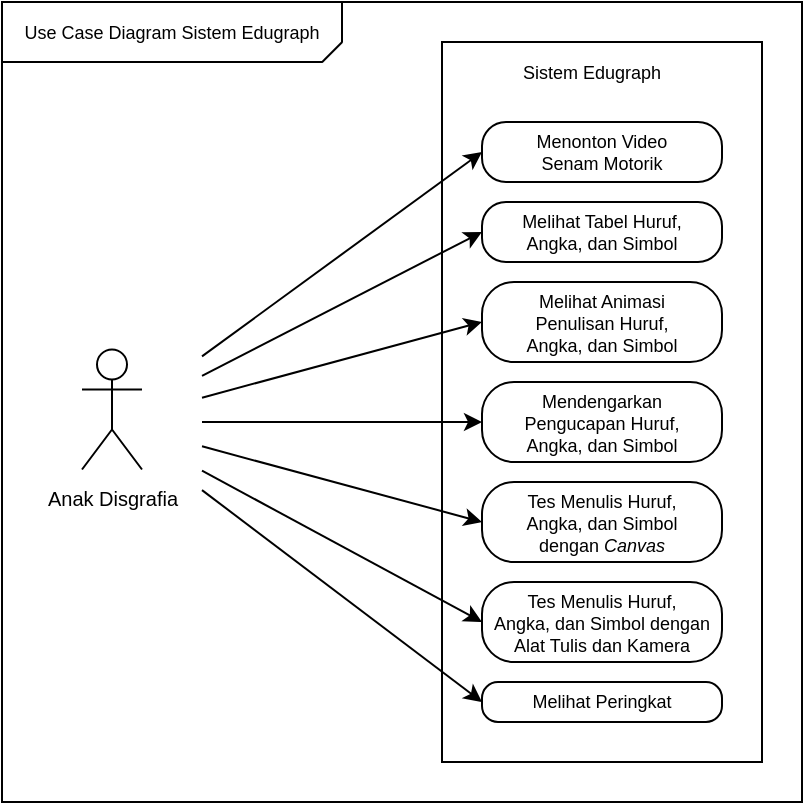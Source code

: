 <mxfile version="14.7.10" type="github">
  <diagram id="ta-FsTBGYXVgx4njKU8u" name="Page-1">
    <mxGraphModel dx="786" dy="546" grid="1" gridSize="10" guides="1" tooltips="1" connect="1" arrows="1" fold="1" page="1" pageScale="1" pageWidth="1600" pageHeight="1600" math="0" shadow="0">
      <root>
        <mxCell id="0" />
        <mxCell id="1" parent="0" />
        <mxCell id="51v0FWRaoKsFfajjQMwI-38" value="" style="html=1;fillColor=none;" parent="1" vertex="1">
          <mxGeometry x="340" y="100" width="400" height="400" as="geometry" />
        </mxCell>
        <mxCell id="51v0FWRaoKsFfajjQMwI-7" value="" style="html=1;fillColor=none;" parent="1" vertex="1">
          <mxGeometry x="560" y="120" width="160" height="360" as="geometry" />
        </mxCell>
        <mxCell id="51v0FWRaoKsFfajjQMwI-27" value="Sistem Edugraph" style="text;align=center;fontStyle=0;verticalAlign=middle;spacingLeft=3;spacingRight=3;strokeColor=none;rotatable=0;points=[[0,0.5],[1,0.5]];portConstraint=eastwest;fontSize=9;fillColor=none;" parent="1" vertex="1">
          <mxGeometry x="580" y="130" width="110" height="10" as="geometry" />
        </mxCell>
        <mxCell id="51v0FWRaoKsFfajjQMwI-29" style="edgeStyle=none;rounded=0;orthogonalLoop=1;jettySize=auto;html=1;fontSize=9;entryX=0;entryY=0.5;entryDx=0;entryDy=0;" parent="1" source="51v0FWRaoKsFfajjQMwI-28" edge="1" target="51v0FWRaoKsFfajjQMwI-15">
          <mxGeometry relative="1" as="geometry">
            <mxPoint x="600" y="175" as="targetPoint" />
          </mxGeometry>
        </mxCell>
        <mxCell id="51v0FWRaoKsFfajjQMwI-30" style="edgeStyle=none;rounded=0;orthogonalLoop=1;jettySize=auto;html=1;entryX=0;entryY=0.5;entryDx=0;entryDy=0;fontSize=9;" parent="1" source="51v0FWRaoKsFfajjQMwI-28" target="51v0FWRaoKsFfajjQMwI-5" edge="1">
          <mxGeometry relative="1" as="geometry" />
        </mxCell>
        <mxCell id="51v0FWRaoKsFfajjQMwI-31" style="edgeStyle=none;rounded=0;orthogonalLoop=1;jettySize=auto;html=1;entryX=0;entryY=0.5;entryDx=0;entryDy=0;fontSize=9;" parent="1" source="51v0FWRaoKsFfajjQMwI-28" target="51v0FWRaoKsFfajjQMwI-8" edge="1">
          <mxGeometry relative="1" as="geometry" />
        </mxCell>
        <mxCell id="51v0FWRaoKsFfajjQMwI-32" style="edgeStyle=none;rounded=0;orthogonalLoop=1;jettySize=auto;html=1;entryX=0;entryY=0.5;entryDx=0;entryDy=0;fontSize=9;" parent="1" source="51v0FWRaoKsFfajjQMwI-28" target="51v0FWRaoKsFfajjQMwI-12" edge="1">
          <mxGeometry relative="1" as="geometry" />
        </mxCell>
        <mxCell id="51v0FWRaoKsFfajjQMwI-33" style="edgeStyle=none;rounded=0;orthogonalLoop=1;jettySize=auto;html=1;entryX=0;entryY=0.5;entryDx=0;entryDy=0;fontSize=9;" parent="1" source="51v0FWRaoKsFfajjQMwI-28" target="51v0FWRaoKsFfajjQMwI-13" edge="1">
          <mxGeometry relative="1" as="geometry" />
        </mxCell>
        <mxCell id="51v0FWRaoKsFfajjQMwI-34" style="edgeStyle=none;rounded=0;orthogonalLoop=1;jettySize=auto;html=1;entryX=0;entryY=0.5;entryDx=0;entryDy=0;fontSize=9;" parent="1" source="51v0FWRaoKsFfajjQMwI-28" target="51v0FWRaoKsFfajjQMwI-14" edge="1">
          <mxGeometry relative="1" as="geometry" />
        </mxCell>
        <mxCell id="51v0FWRaoKsFfajjQMwI-35" style="edgeStyle=none;rounded=0;orthogonalLoop=1;jettySize=auto;html=1;entryX=0;entryY=0.5;entryDx=0;entryDy=0;fontSize=9;" parent="1" source="51v0FWRaoKsFfajjQMwI-28" target="51v0FWRaoKsFfajjQMwI-24" edge="1">
          <mxGeometry relative="1" as="geometry" />
        </mxCell>
        <mxCell id="51v0FWRaoKsFfajjQMwI-39" value="Use Case Diagram Sistem Edugraph" style="text;align=center;fontStyle=0;verticalAlign=middle;spacingLeft=3;spacingRight=3;strokeColor=none;rotatable=0;points=[[0,0.5],[1,0.5]];portConstraint=eastwest;fontSize=9;fillColor=none;" parent="1" vertex="1">
          <mxGeometry x="370" y="110" width="110" height="10" as="geometry" />
        </mxCell>
        <mxCell id="51v0FWRaoKsFfajjQMwI-45" value="" style="endArrow=none;html=1;fontSize=9;" parent="1" edge="1">
          <mxGeometry width="50" height="50" relative="1" as="geometry">
            <mxPoint x="340" y="130" as="sourcePoint" />
            <mxPoint x="500.3" y="130" as="targetPoint" />
          </mxGeometry>
        </mxCell>
        <mxCell id="51v0FWRaoKsFfajjQMwI-46" value="" style="endArrow=none;html=1;fontSize=9;" parent="1" edge="1">
          <mxGeometry width="50" height="50" relative="1" as="geometry">
            <mxPoint x="510" y="100" as="sourcePoint" />
            <mxPoint x="510" y="120.3" as="targetPoint" />
          </mxGeometry>
        </mxCell>
        <mxCell id="51v0FWRaoKsFfajjQMwI-47" value="" style="endArrow=none;html=1;fontSize=9;" parent="1" edge="1">
          <mxGeometry width="50" height="50" relative="1" as="geometry">
            <mxPoint x="510.1" y="120" as="sourcePoint" />
            <mxPoint x="500" y="130.1" as="targetPoint" />
          </mxGeometry>
        </mxCell>
        <mxCell id="sAu1Fkm6oOK73yoUIcOa-4" value="" style="group" vertex="1" connectable="0" parent="1">
          <mxGeometry x="350" y="260" width="90" height="100" as="geometry" />
        </mxCell>
        <mxCell id="51v0FWRaoKsFfajjQMwI-28" value="" style="html=1;fillColor=none;strokeColor=none;" parent="sAu1Fkm6oOK73yoUIcOa-4" vertex="1">
          <mxGeometry width="90" height="100" as="geometry" />
        </mxCell>
        <mxCell id="51v0FWRaoKsFfajjQMwI-1" value="&lt;font style=&quot;font-size: 10px&quot;&gt;Anak Disgrafia&lt;/font&gt;" style="shape=umlActor;verticalLabelPosition=bottom;verticalAlign=top;html=1;" parent="sAu1Fkm6oOK73yoUIcOa-4" vertex="1">
          <mxGeometry x="30" y="13.75" width="30" height="60" as="geometry" />
        </mxCell>
        <mxCell id="sAu1Fkm6oOK73yoUIcOa-5" value="" style="group" vertex="1" connectable="0" parent="1">
          <mxGeometry x="580" y="160" width="120" height="300" as="geometry" />
        </mxCell>
        <mxCell id="51v0FWRaoKsFfajjQMwI-5" value="Melihat Tabel Huruf, &lt;br style=&quot;font-size: 9px&quot;&gt;Angka, dan Simbol" style="rounded=1;whiteSpace=wrap;html=1;arcSize=40;fontSize=9;verticalAlign=top;spacing=0;" parent="sAu1Fkm6oOK73yoUIcOa-5" vertex="1">
          <mxGeometry y="40" width="120" height="30" as="geometry" />
        </mxCell>
        <mxCell id="51v0FWRaoKsFfajjQMwI-8" value="Melihat Animasi &lt;br&gt;Penulisan Huruf, &lt;br style=&quot;font-size: 9px&quot;&gt;Angka, dan Simbol" style="rounded=1;whiteSpace=wrap;html=1;arcSize=40;fontSize=9;verticalAlign=top;spacing=0;" parent="sAu1Fkm6oOK73yoUIcOa-5" vertex="1">
          <mxGeometry y="80" width="120" height="40" as="geometry" />
        </mxCell>
        <mxCell id="51v0FWRaoKsFfajjQMwI-12" value="Mendengarkan&lt;br&gt;Pengucapan Huruf, &lt;br style=&quot;font-size: 9px&quot;&gt;Angka, dan Simbol" style="rounded=1;whiteSpace=wrap;html=1;arcSize=40;fontSize=9;verticalAlign=top;spacing=0;" parent="sAu1Fkm6oOK73yoUIcOa-5" vertex="1">
          <mxGeometry y="130" width="120" height="40" as="geometry" />
        </mxCell>
        <mxCell id="51v0FWRaoKsFfajjQMwI-13" value="Tes Menulis Huruf, &lt;br&gt;Angka, dan Simbol dengan&amp;nbsp;&lt;i&gt;Canvas&lt;/i&gt;" style="rounded=1;whiteSpace=wrap;html=1;arcSize=40;fontSize=9;verticalAlign=top;spacing=0;" parent="sAu1Fkm6oOK73yoUIcOa-5" vertex="1">
          <mxGeometry y="180" width="120" height="40" as="geometry" />
        </mxCell>
        <mxCell id="51v0FWRaoKsFfajjQMwI-14" value="Tes Menulis Huruf, &lt;br&gt;Angka, dan Simbol dengan Alat Tulis dan Kamera" style="rounded=1;whiteSpace=wrap;html=1;arcSize=40;fontSize=9;verticalAlign=top;spacing=0;" parent="sAu1Fkm6oOK73yoUIcOa-5" vertex="1">
          <mxGeometry y="230" width="120" height="40" as="geometry" />
        </mxCell>
        <mxCell id="51v0FWRaoKsFfajjQMwI-15" value="Menonton Video &lt;br&gt;Senam Motorik" style="rounded=1;whiteSpace=wrap;html=1;arcSize=40;fontSize=9;verticalAlign=top;spacing=0;" parent="sAu1Fkm6oOK73yoUIcOa-5" vertex="1">
          <mxGeometry width="120" height="30" as="geometry" />
        </mxCell>
        <mxCell id="51v0FWRaoKsFfajjQMwI-24" value="Melihat Peringkat" style="rounded=1;whiteSpace=wrap;html=1;arcSize=40;fontSize=9;verticalAlign=top;spacing=0;" parent="sAu1Fkm6oOK73yoUIcOa-5" vertex="1">
          <mxGeometry y="280" width="120" height="20" as="geometry" />
        </mxCell>
      </root>
    </mxGraphModel>
  </diagram>
</mxfile>
